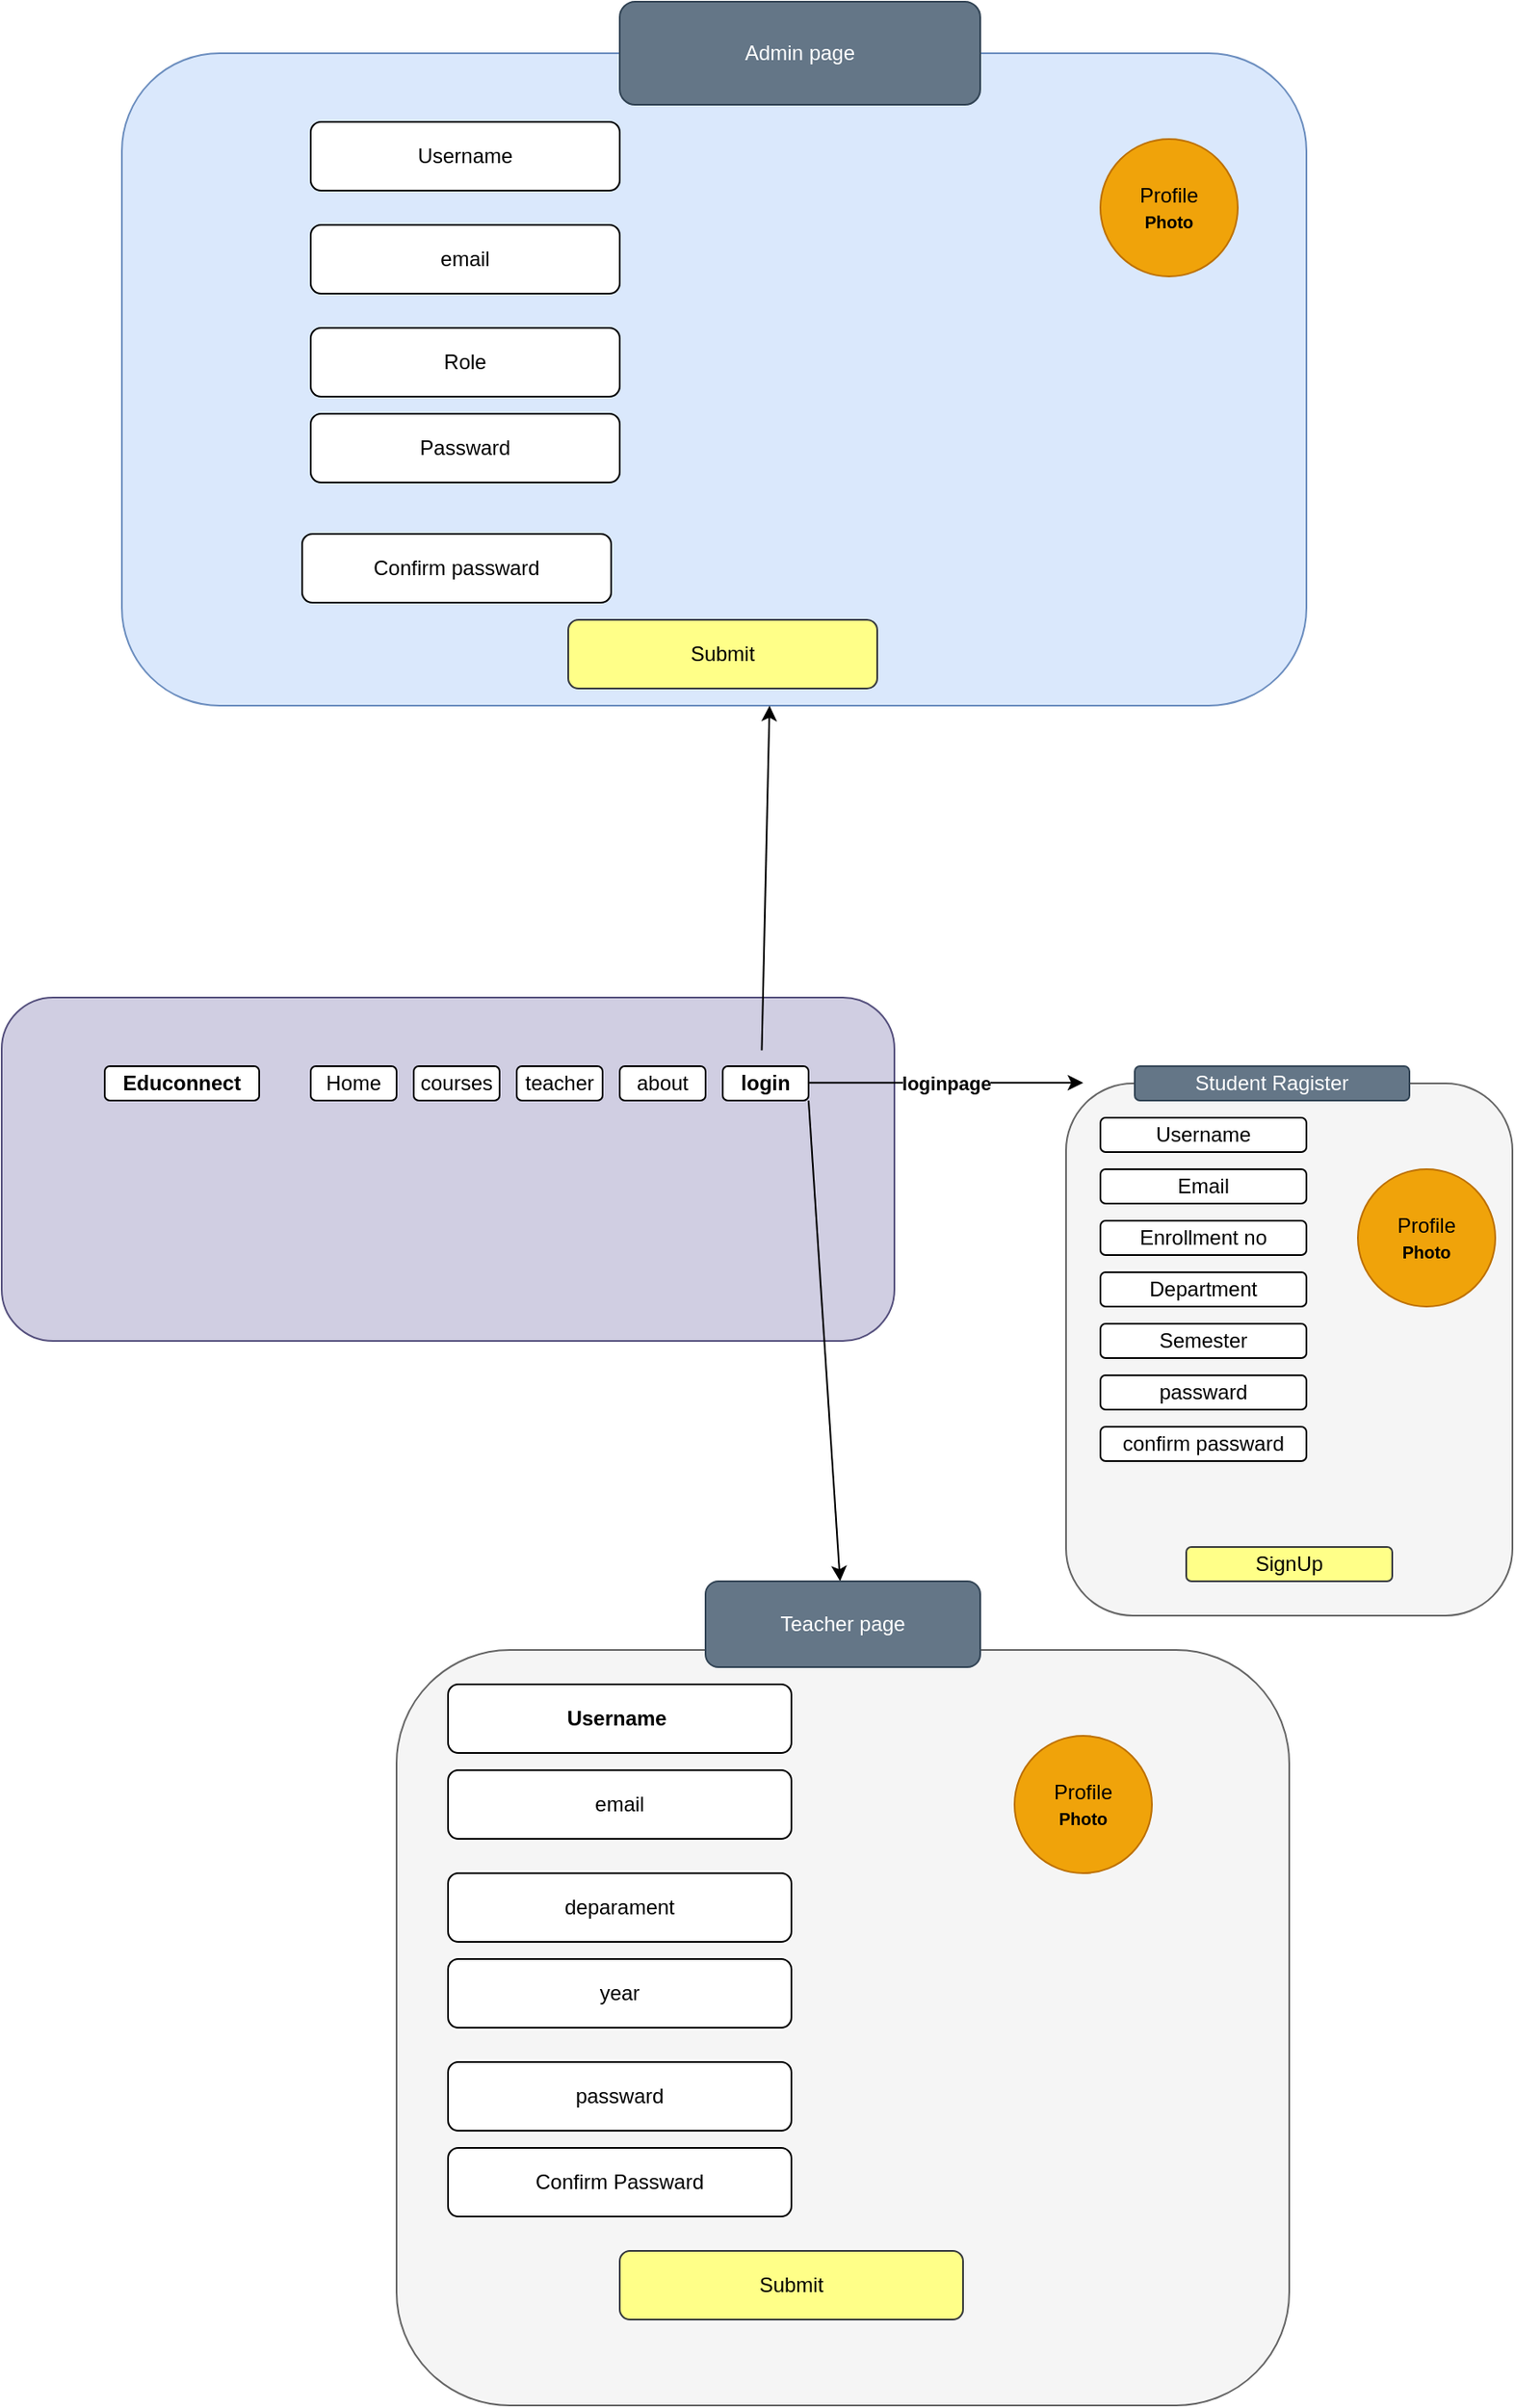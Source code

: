 <mxfile>
    <diagram id="ZwSt7hK-dOST9iSxosn3" name="Page-1">
        <mxGraphModel dx="2342" dy="1786" grid="1" gridSize="10" guides="1" tooltips="1" connect="1" arrows="1" fold="1" page="1" pageScale="1" pageWidth="850" pageHeight="1100" math="0" shadow="0" adaptiveColors="auto">
            <root>
                <mxCell id="0"/>
                <mxCell id="1" parent="0"/>
                <mxCell id="3" value="" style="rounded=1;whiteSpace=wrap;html=1;fillColor=#d0cee2;strokeColor=#56517e;" parent="1" vertex="1">
                    <mxGeometry x="-130" y="70" width="520" height="200" as="geometry"/>
                </mxCell>
                <mxCell id="5" value="Home" style="rounded=1;whiteSpace=wrap;html=1;" parent="1" vertex="1">
                    <mxGeometry x="50" y="110" width="50" height="20" as="geometry"/>
                </mxCell>
                <mxCell id="7" value="courses" style="rounded=1;whiteSpace=wrap;html=1;" parent="1" vertex="1">
                    <mxGeometry x="110" y="110" width="50" height="20" as="geometry"/>
                </mxCell>
                <mxCell id="8" value="teacher" style="rounded=1;whiteSpace=wrap;html=1;" parent="1" vertex="1">
                    <mxGeometry x="170" y="110" width="50" height="20" as="geometry"/>
                </mxCell>
                <mxCell id="9" value="about" style="rounded=1;whiteSpace=wrap;html=1;" parent="1" vertex="1">
                    <mxGeometry x="230" y="110" width="50" height="20" as="geometry"/>
                </mxCell>
                <mxCell id="44" style="edgeStyle=none;html=1;exitX=1;exitY=1;exitDx=0;exitDy=0;" edge="1" parent="1" source="68" target="42">
                    <mxGeometry relative="1" as="geometry"/>
                </mxCell>
                <mxCell id="10" value="login" style="rounded=1;whiteSpace=wrap;html=1;fontStyle=1;" parent="1" vertex="1">
                    <mxGeometry x="290" y="110" width="50" height="20" as="geometry"/>
                </mxCell>
                <mxCell id="14" value="Educonnect" style="rounded=1;whiteSpace=wrap;html=1;fontStyle=1;" parent="1" vertex="1">
                    <mxGeometry x="-70" y="110" width="90" height="20" as="geometry"/>
                </mxCell>
                <mxCell id="15" value="" style="endArrow=classic;html=1;" parent="1" edge="1">
                    <mxGeometry relative="1" as="geometry">
                        <mxPoint x="340" y="119.63" as="sourcePoint"/>
                        <mxPoint x="500" y="119.63" as="targetPoint"/>
                        <Array as="points">
                            <mxPoint x="420" y="119.63"/>
                        </Array>
                    </mxGeometry>
                </mxCell>
                <mxCell id="16" value="&lt;b&gt;loginpage&lt;/b&gt;" style="edgeLabel;resizable=0;html=1;;align=center;verticalAlign=middle;rounded=1;" parent="15" connectable="0" vertex="1">
                    <mxGeometry relative="1" as="geometry"/>
                </mxCell>
                <mxCell id="20" value="" style="rounded=1;whiteSpace=wrap;html=1;fillColor=#f5f5f5;fontColor=#333333;strokeColor=#666666;" parent="1" vertex="1">
                    <mxGeometry x="490" y="120" width="260" height="310" as="geometry"/>
                </mxCell>
                <mxCell id="21" value="Student Ragister" style="rounded=1;whiteSpace=wrap;html=1;fillColor=#647687;fontColor=#ffffff;strokeColor=#314354;" parent="1" vertex="1">
                    <mxGeometry x="530" y="110" width="160" height="20" as="geometry"/>
                </mxCell>
                <mxCell id="24" value="Email" style="rounded=1;whiteSpace=wrap;html=1;" vertex="1" parent="1">
                    <mxGeometry x="510" y="170" width="120" height="20" as="geometry"/>
                </mxCell>
                <mxCell id="26" value="Username" style="rounded=1;whiteSpace=wrap;html=1;" vertex="1" parent="1">
                    <mxGeometry x="510" y="140" width="120" height="20" as="geometry"/>
                </mxCell>
                <mxCell id="27" value="Enrollment no" style="rounded=1;whiteSpace=wrap;html=1;" vertex="1" parent="1">
                    <mxGeometry x="510" y="200" width="120" height="20" as="geometry"/>
                </mxCell>
                <mxCell id="28" value="passward" style="rounded=1;whiteSpace=wrap;html=1;" vertex="1" parent="1">
                    <mxGeometry x="510" y="290" width="120" height="20" as="geometry"/>
                </mxCell>
                <mxCell id="29" value="" style="rounded=1;whiteSpace=wrap;html=1;" vertex="1" parent="1">
                    <mxGeometry x="540" y="200" width="120" as="geometry"/>
                </mxCell>
                <mxCell id="30" value="confirm passward" style="rounded=1;whiteSpace=wrap;html=1;" vertex="1" parent="1">
                    <mxGeometry x="510" y="320" width="120" height="20" as="geometry"/>
                </mxCell>
                <mxCell id="34" value="" style="rounded=1;whiteSpace=wrap;html=1;" vertex="1" parent="1">
                    <mxGeometry x="550" y="210" width="120" as="geometry"/>
                </mxCell>
                <mxCell id="35" value="" style="rounded=1;whiteSpace=wrap;html=1;" vertex="1" parent="1">
                    <mxGeometry x="550" y="210" width="120" as="geometry"/>
                </mxCell>
                <mxCell id="36" value="Semester" style="rounded=1;whiteSpace=wrap;html=1;" vertex="1" parent="1">
                    <mxGeometry x="510" y="260" width="120" height="20" as="geometry"/>
                </mxCell>
                <mxCell id="37" value="Department" style="rounded=1;whiteSpace=wrap;html=1;" vertex="1" parent="1">
                    <mxGeometry x="510" y="230" width="120" height="20" as="geometry"/>
                </mxCell>
                <mxCell id="38" value="SignUp" style="rounded=1;whiteSpace=wrap;html=1;fillColor=#ffff88;strokeColor=#36393d;" vertex="1" parent="1">
                    <mxGeometry x="560" y="390" width="120" height="20" as="geometry"/>
                </mxCell>
                <mxCell id="42" value="" style="rounded=1;whiteSpace=wrap;html=1;fontStyle=1;fillColor=#f5f5f5;fontColor=#333333;strokeColor=#666666;" vertex="1" parent="1">
                    <mxGeometry x="100" y="450" width="520" height="440" as="geometry"/>
                </mxCell>
                <mxCell id="45" value="&lt;b&gt;Username&amp;nbsp;&lt;/b&gt;" style="rounded=1;whiteSpace=wrap;html=1;" vertex="1" parent="1">
                    <mxGeometry x="130" y="470" width="200" height="40" as="geometry"/>
                </mxCell>
                <mxCell id="46" value="email" style="rounded=1;whiteSpace=wrap;html=1;" vertex="1" parent="1">
                    <mxGeometry x="130" y="520" width="200" height="40" as="geometry"/>
                </mxCell>
                <mxCell id="47" value="deparament" style="rounded=1;whiteSpace=wrap;html=1;" vertex="1" parent="1">
                    <mxGeometry x="130" y="580" width="200" height="40" as="geometry"/>
                </mxCell>
                <mxCell id="48" value="year" style="rounded=1;whiteSpace=wrap;html=1;" vertex="1" parent="1">
                    <mxGeometry x="130" y="630" width="200" height="40" as="geometry"/>
                </mxCell>
                <mxCell id="49" value="passward" style="rounded=1;whiteSpace=wrap;html=1;" vertex="1" parent="1">
                    <mxGeometry x="130" y="690" width="200" height="40" as="geometry"/>
                </mxCell>
                <mxCell id="51" value="Confirm Passward" style="rounded=1;whiteSpace=wrap;html=1;" vertex="1" parent="1">
                    <mxGeometry x="130" y="740" width="200" height="40" as="geometry"/>
                </mxCell>
                <mxCell id="52" value="Submit" style="rounded=1;whiteSpace=wrap;html=1;fillColor=#ffff88;strokeColor=#36393d;" vertex="1" parent="1">
                    <mxGeometry x="230" y="800" width="200" height="40" as="geometry"/>
                </mxCell>
                <mxCell id="54" value="" style="rounded=1;whiteSpace=wrap;html=1;fillColor=#dae8fc;strokeColor=#6c8ebf;" vertex="1" parent="1">
                    <mxGeometry x="-60" y="-480" width="690" height="380" as="geometry"/>
                </mxCell>
                <mxCell id="56" style="edgeStyle=none;html=1;exitX=0.25;exitY=0;exitDx=0;exitDy=0;entryX=0.416;entryY=0.998;entryDx=0;entryDy=0;entryPerimeter=0;" edge="1" parent="1">
                    <mxGeometry relative="1" as="geometry">
                        <mxPoint x="312.73" y="100.72" as="sourcePoint"/>
                        <mxPoint x="317.27" y="-100.0" as="targetPoint"/>
                    </mxGeometry>
                </mxCell>
                <mxCell id="57" value="Profile&lt;br&gt;&lt;font size=&quot;1&quot;&gt;&lt;b&gt;Photo&lt;/b&gt;&lt;/font&gt;" style="ellipse;whiteSpace=wrap;html=1;aspect=fixed;rounded=1;fillColor=#f0a30a;fontColor=#000000;strokeColor=#BD7000;" vertex="1" parent="1">
                    <mxGeometry x="660" y="170" width="80" height="80" as="geometry"/>
                </mxCell>
                <mxCell id="58" value="Profile&lt;br&gt;&lt;font size=&quot;1&quot;&gt;&lt;b&gt;Photo&lt;/b&gt;&lt;/font&gt;" style="ellipse;whiteSpace=wrap;html=1;aspect=fixed;rounded=1;fillColor=#f0a30a;fontColor=#000000;strokeColor=#BD7000;" vertex="1" parent="1">
                    <mxGeometry x="460" y="500" width="80" height="80" as="geometry"/>
                </mxCell>
                <mxCell id="59" value="Profile&lt;br&gt;&lt;font size=&quot;1&quot;&gt;&lt;b&gt;Photo&lt;/b&gt;&lt;/font&gt;" style="ellipse;whiteSpace=wrap;html=1;aspect=fixed;rounded=1;fillColor=#f0a30a;fontColor=#000000;strokeColor=#BD7000;" vertex="1" parent="1">
                    <mxGeometry x="510" y="-430" width="80" height="80" as="geometry"/>
                </mxCell>
                <mxCell id="60" value="email" style="rounded=1;whiteSpace=wrap;html=1;" vertex="1" parent="1">
                    <mxGeometry x="50" y="-380" width="180" height="40" as="geometry"/>
                </mxCell>
                <mxCell id="61" value="Username" style="rounded=1;whiteSpace=wrap;html=1;" vertex="1" parent="1">
                    <mxGeometry x="50" y="-440" width="180" height="40" as="geometry"/>
                </mxCell>
                <mxCell id="63" value="Role" style="rounded=1;whiteSpace=wrap;html=1;" vertex="1" parent="1">
                    <mxGeometry x="50" y="-320" width="180" height="40" as="geometry"/>
                </mxCell>
                <mxCell id="64" value="Passward" style="rounded=1;whiteSpace=wrap;html=1;" vertex="1" parent="1">
                    <mxGeometry x="50" y="-270" width="180" height="40" as="geometry"/>
                </mxCell>
                <mxCell id="65" value="Confirm passward" style="rounded=1;whiteSpace=wrap;html=1;" vertex="1" parent="1">
                    <mxGeometry x="45" y="-200" width="180" height="40" as="geometry"/>
                </mxCell>
                <mxCell id="66" value="Submit" style="rounded=1;whiteSpace=wrap;html=1;fillColor=#ffff88;strokeColor=#36393d;" vertex="1" parent="1">
                    <mxGeometry x="200" y="-150" width="180" height="40" as="geometry"/>
                </mxCell>
                <mxCell id="67" value="Admin page" style="rounded=1;whiteSpace=wrap;html=1;fillColor=#647687;fontColor=#ffffff;strokeColor=#314354;" vertex="1" parent="1">
                    <mxGeometry x="230" y="-510" width="210" height="60" as="geometry"/>
                </mxCell>
                <mxCell id="70" value="" style="edgeStyle=none;html=1;exitX=1;exitY=1;exitDx=0;exitDy=0;" edge="1" parent="1" source="10" target="68">
                    <mxGeometry relative="1" as="geometry">
                        <mxPoint x="340" y="130" as="sourcePoint"/>
                        <mxPoint x="346" y="470" as="targetPoint"/>
                    </mxGeometry>
                </mxCell>
                <mxCell id="68" value="Teacher page" style="rounded=1;whiteSpace=wrap;html=1;fillColor=#647687;fontColor=#ffffff;strokeColor=#314354;" vertex="1" parent="1">
                    <mxGeometry x="280" y="410" width="160" height="50" as="geometry"/>
                </mxCell>
            </root>
        </mxGraphModel>
    </diagram>
</mxfile>